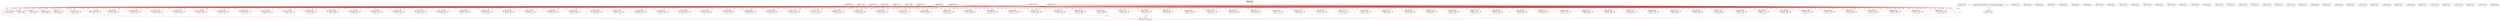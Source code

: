 digraph ENGL {
labelloc = "t";
label = "ENGL"
fontsize = 27;
"ENGL*100"
"ENGL*110"
"ENGL*111"
"ENGL*120"
"ENGL*121"
"ENGL*140"
"ARTS*001" -> "ENGL*200" [style=dashed] [label="1 of", fontcolor=firebrick4] [color=red3]
"ASTU*100" -> "ENGL*200" [style=dashed] [label="1 of", fontcolor=firebrick4] [color=red3]
"ASTU*101" -> "ENGL*200" [style=dashed] [label="1 of", fontcolor=firebrick4] [color=red3]
"WRDS*150" -> "ENGL*200" [style=dashed] [label="1 of", fontcolor=firebrick4] [color=red3]
"WRDS*350" -> "ENGL*200" [style=dashed] [label="1 of", fontcolor=firebrick4] [color=red3]
"Restricted to students in the Honours program." -> "ENGL*210" [style=solid]
"ENGL*211"
"ARTS*001" -> "ENGL*220" [style=dashed] [label="1 of", fontcolor=firebrick4] [color=red3]
"ASTU*100" -> "ENGL*220" [style=dashed] [label="1 of", fontcolor=firebrick4] [color=red3]
"ASTU*101" -> "ENGL*220" [style=dashed] [label="1 of", fontcolor=firebrick4] [color=red3]
"WRDS*150" -> "ENGL*220" [style=dashed] [label="1 of", fontcolor=firebrick4] [color=red3]
"WRDS*350" -> "ENGL*220" [style=dashed] [label="1 of", fontcolor=firebrick4] [color=red3]
"ARTS*001" -> "ENGL*221" [style=dashed] [label="1 of", fontcolor=firebrick4] [color=red3]
"ASTU*100" -> "ENGL*221" [style=dashed] [label="1 of", fontcolor=firebrick4] [color=red3]
"ASTU*101" -> "ENGL*221" [style=dashed] [label="1 of", fontcolor=firebrick4] [color=red3]
"WRDS*150" -> "ENGL*221" [style=dashed] [label="1 of", fontcolor=firebrick4] [color=red3]
"WRDS*350" -> "ENGL*221" [style=dashed] [label="1 of", fontcolor=firebrick4] [color=red3]
"ARTS*001" -> "ENGL*222" [style=dashed] [label="1 of", fontcolor=firebrick4] [color=red3]
"ASTU*100" -> "ENGL*222" [style=dashed] [label="1 of", fontcolor=firebrick4] [color=red3]
"ASTU*101" -> "ENGL*222" [style=dashed] [label="1 of", fontcolor=firebrick4] [color=red3]
"WRDS*150" -> "ENGL*222" [style=dashed] [label="1 of", fontcolor=firebrick4] [color=red3]
"WRDS*350" -> "ENGL*222" [style=dashed] [label="1 of", fontcolor=firebrick4] [color=red3]
"ARTS*001" -> "ENGL*223" [style=dashed] [label="1 of", fontcolor=firebrick4] [color=red3]
"ASTU*100" -> "ENGL*223" [style=dashed] [label="1 of", fontcolor=firebrick4] [color=red3]
"ASTU*101" -> "ENGL*223" [style=dashed] [label="1 of", fontcolor=firebrick4] [color=red3]
"WRDS*150" -> "ENGL*223" [style=dashed] [label="1 of", fontcolor=firebrick4] [color=red3]
"WRDS*350" -> "ENGL*223" [style=dashed] [label="1 of", fontcolor=firebrick4] [color=red3]
"ARTS*001" -> "ENGL*224" [style=dashed] [label="1 of", fontcolor=firebrick4] [color=red3]
"ASTU*100" -> "ENGL*224" [style=dashed] [label="1 of", fontcolor=firebrick4] [color=red3]
"ASTU*101" -> "ENGL*224" [style=dashed] [label="1 of", fontcolor=firebrick4] [color=red3]
"WRDS*150" -> "ENGL*224" [style=dashed] [label="1 of", fontcolor=firebrick4] [color=red3]
"WRDS*350" -> "ENGL*224" [style=dashed] [label="1 of", fontcolor=firebrick4] [color=red3]
"ARTS*001" -> "ENGL*225" [style=dashed] [label="1 of", fontcolor=firebrick4] [color=red3]
"ASTU*100" -> "ENGL*225" [style=dashed] [label="1 of", fontcolor=firebrick4] [color=red3]
"ASTU*101" -> "ENGL*225" [style=dashed] [label="1 of", fontcolor=firebrick4] [color=red3]
"WRDS*150" -> "ENGL*225" [style=dashed] [label="1 of", fontcolor=firebrick4] [color=red3]
"WRDS*350" -> "ENGL*225" [style=dashed] [label="1 of", fontcolor=firebrick4] [color=red3]
"ARTS*001" -> "ENGL*226" [style=dashed] [label="1 of", fontcolor=firebrick4] [color=red3]
"ASTU*100" -> "ENGL*226" [style=dashed] [label="1 of", fontcolor=firebrick4] [color=red3]
"ASTU*101" -> "ENGL*226" [style=dashed] [label="1 of", fontcolor=firebrick4] [color=red3]
"WRDS*150" -> "ENGL*226" [style=dashed] [label="1 of", fontcolor=firebrick4] [color=red3]
"WRDS*350" -> "ENGL*226" [style=dashed] [label="1 of", fontcolor=firebrick4] [color=red3]
"ARTS*001" -> "ENGL*227" [style=dashed] [label="1 of", fontcolor=firebrick4] [color=red3]
"ASTU*100" -> "ENGL*227" [style=dashed] [label="1 of", fontcolor=firebrick4] [color=red3]
"ASTU*101" -> "ENGL*227" [style=dashed] [label="1 of", fontcolor=firebrick4] [color=red3]
"WRDS*150" -> "ENGL*227" [style=dashed] [label="1 of", fontcolor=firebrick4] [color=red3]
"WRDS*350" -> "ENGL*227" [style=dashed] [label="1 of", fontcolor=firebrick4] [color=red3]
"ARTS*001" -> "ENGL*228" [style=dashed] [label="1 of", fontcolor=firebrick4] [color=red3]
"ASTU*100" -> "ENGL*228" [style=dashed] [label="1 of", fontcolor=firebrick4] [color=red3]
"ASTU*101" -> "ENGL*228" [style=dashed] [label="1 of", fontcolor=firebrick4] [color=red3]
"WRDS*150" -> "ENGL*228" [style=dashed] [label="1 of", fontcolor=firebrick4] [color=red3]
"WRDS*350" -> "ENGL*228" [style=dashed] [label="1 of", fontcolor=firebrick4] [color=red3]
"ARTS*001" -> "ENGL*229" [style=dashed] [label="1 of", fontcolor=firebrick4] [color=red3]
"ASTU*100" -> "ENGL*229" [style=dashed] [label="1 of", fontcolor=firebrick4] [color=red3]
"ASTU*101" -> "ENGL*229" [style=dashed] [label="1 of", fontcolor=firebrick4] [color=red3]
"WRDS*150" -> "ENGL*229" [style=dashed] [label="1 of", fontcolor=firebrick4] [color=red3]
"WRDS*350" -> "ENGL*229" [style=dashed] [label="1 of", fontcolor=firebrick4] [color=red3]
"ARTS*001" -> "ENGL*231" [style=dashed] [label="1 of", fontcolor=firebrick4] [color=red3]
"ASTU*100" -> "ENGL*231" [style=dashed] [label="1 of", fontcolor=firebrick4] [color=red3]
"ASTU*101" -> "ENGL*231" [style=dashed] [label="1 of", fontcolor=firebrick4] [color=red3]
"WRDS*150" -> "ENGL*231" [style=dashed] [label="1 of", fontcolor=firebrick4] [color=red3]
"WRDS*350" -> "ENGL*231" [style=dashed] [label="1 of", fontcolor=firebrick4] [color=red3]
"ARTS*001" -> "ENGL*232" [style=dashed] [label="1 of", fontcolor=firebrick4] [color=red3]
"ASTU*100" -> "ENGL*232" [style=dashed] [label="1 of", fontcolor=firebrick4] [color=red3]
"ASTU*101" -> "ENGL*232" [style=dashed] [label="1 of", fontcolor=firebrick4] [color=red3]
"WRDS*150" -> "ENGL*232" [style=dashed] [label="1 of", fontcolor=firebrick4] [color=red3]
"WRDS*350" -> "ENGL*232" [style=dashed] [label="1 of", fontcolor=firebrick4] [color=red3]
"ARTS*001" -> "ENGL*241" [style=dashed] [label="1 of", fontcolor=firebrick4] [color=red3]
"ASTU*100" -> "ENGL*241" [style=dashed] [label="1 of", fontcolor=firebrick4] [color=red3]
"ASTU*101" -> "ENGL*241" [style=dashed] [label="1 of", fontcolor=firebrick4] [color=red3]
"WRDS*150" -> "ENGL*241" [style=dashed] [label="1 of", fontcolor=firebrick4] [color=red3]
"WRDS*350" -> "ENGL*241" [style=dashed] [label="1 of", fontcolor=firebrick4] [color=red3]
"ARTS*001" -> "ENGL*242" [style=dashed] [label="1 of", fontcolor=firebrick4] [color=red3]
"ASTU*100" -> "ENGL*242" [style=dashed] [label="1 of", fontcolor=firebrick4] [color=red3]
"ASTU*101" -> "ENGL*242" [style=dashed] [label="1 of", fontcolor=firebrick4] [color=red3]
"WRDS*150" -> "ENGL*242" [style=dashed] [label="1 of", fontcolor=firebrick4] [color=red3]
"WRDS*350" -> "ENGL*242" [style=dashed] [label="1 of", fontcolor=firebrick4] [color=red3]
"ARTS*001" -> "ENGL*243" [style=dashed] [label="1 of", fontcolor=firebrick4] [color=red3]
"ASTU*100" -> "ENGL*243" [style=dashed] [label="1 of", fontcolor=firebrick4] [color=red3]
"ASTU*101" -> "ENGL*243" [style=dashed] [label="1 of", fontcolor=firebrick4] [color=red3]
"WRDS*150" -> "ENGL*243" [style=dashed] [label="1 of", fontcolor=firebrick4] [color=red3]
"WRDS*350" -> "ENGL*243" [style=dashed] [label="1 of", fontcolor=firebrick4] [color=red3]
"ARTS*001" -> "ENGL*244" [style=dashed] [label="1 of", fontcolor=firebrick4] [color=red3]
"ASTU*100" -> "ENGL*244" [style=dashed] [label="1 of", fontcolor=firebrick4] [color=red3]
"ASTU*101" -> "ENGL*244" [style=dashed] [label="1 of", fontcolor=firebrick4] [color=red3]
"WRDS*150" -> "ENGL*244" [style=dashed] [label="1 of", fontcolor=firebrick4] [color=red3]
"WRDS*350" -> "ENGL*244" [style=dashed] [label="1 of", fontcolor=firebrick4] [color=red3]
"ARTS*001" -> "ENGL*245" [style=dashed] [label="1 of", fontcolor=firebrick4] [color=red3]
"ASTU*100" -> "ENGL*245" [style=dashed] [label="1 of", fontcolor=firebrick4] [color=red3]
"ASTU*101" -> "ENGL*245" [style=dashed] [label="1 of", fontcolor=firebrick4] [color=red3]
"WRDS*150" -> "ENGL*245" [style=dashed] [label="1 of", fontcolor=firebrick4] [color=red3]
"WRDS*350" -> "ENGL*245" [style=dashed] [label="1 of", fontcolor=firebrick4] [color=red3]
"ARTS*001" -> "ENGL*246" [style=dashed] [label="1 of", fontcolor=firebrick4] [color=red3]
"ASTU*100" -> "ENGL*246" [style=dashed] [label="1 of", fontcolor=firebrick4] [color=red3]
"ASTU*101" -> "ENGL*246" [style=dashed] [label="1 of", fontcolor=firebrick4] [color=red3]
"WRDS*150" -> "ENGL*246" [style=dashed] [label="1 of", fontcolor=firebrick4] [color=red3]
"WRDS*350" -> "ENGL*246" [style=dashed] [label="1 of", fontcolor=firebrick4] [color=red3]
"ARTS*001" -> "ENGL*247" [style=dashed] [label="1 of", fontcolor=firebrick4] [color=red3]
"ASTU*100" -> "ENGL*247" [style=dashed] [label="1 of", fontcolor=firebrick4] [color=red3]
"ASTU*101" -> "ENGL*247" [style=dashed] [label="1 of", fontcolor=firebrick4] [color=red3]
"WRDS*150" -> "ENGL*247" [style=dashed] [label="1 of", fontcolor=firebrick4] [color=red3]
"WRDS*350" -> "ENGL*247" [style=dashed] [label="1 of", fontcolor=firebrick4] [color=red3]
"ARTS*001" -> "ENGL*248" [style=dashed] [label="1 of", fontcolor=firebrick4] [color=red3]
"ASTU*100" -> "ENGL*248" [style=dashed] [label="1 of", fontcolor=firebrick4] [color=red3]
"ASTU*101" -> "ENGL*248" [style=dashed] [label="1 of", fontcolor=firebrick4] [color=red3]
"WRDS*150" -> "ENGL*248" [style=dashed] [label="1 of", fontcolor=firebrick4] [color=red3]
"WRDS*350" -> "ENGL*248" [style=dashed] [label="1 of", fontcolor=firebrick4] [color=red3]
"ARTS*001" -> "ENGL*249" [style=dashed] [label="1 of", fontcolor=firebrick4] [color=red3]
"ASTU*100" -> "ENGL*249" [style=dashed] [label="1 of", fontcolor=firebrick4] [color=red3]
"ASTU*101" -> "ENGL*249" [style=dashed] [label="1 of", fontcolor=firebrick4] [color=red3]
"WRDS*150" -> "ENGL*249" [style=dashed] [label="1 of", fontcolor=firebrick4] [color=red3]
"WRDS*350" -> "ENGL*249" [style=dashed] [label="1 of", fontcolor=firebrick4] [color=red3]
"ARTS*001" -> "ENGL*301" [style=dashed] [label="1 of", fontcolor=firebrick4] [color=red3]
"ASTU*100" -> "ENGL*301" [style=dashed] [label="1 of", fontcolor=firebrick4] [color=red3]
"ASTU*101" -> "ENGL*301" [style=dashed] [label="1 of", fontcolor=firebrick4] [color=red3]
"WRDS*150" -> "ENGL*301" [style=dashed] [label="1 of", fontcolor=firebrick4] [color=red3]
"WRDS*350" -> "ENGL*301" [style=dashed] [label="1 of", fontcolor=firebrick4] [color=red3]
"ARTS*001" -> "ENGL*304" [style=dashed] [label="1 of", fontcolor=firebrick4] [color=red3]
"ASTU*100" -> "ENGL*304" [style=dashed] [label="1 of", fontcolor=firebrick4] [color=red3]
"ASTU*101" -> "ENGL*304" [style=dashed] [label="1 of", fontcolor=firebrick4] [color=red3]
"WRDS*150" -> "ENGL*304" [style=dashed] [label="1 of", fontcolor=firebrick4] [color=red3]
"WRDS*350" -> "ENGL*304" [style=dashed] [label="1 of", fontcolor=firebrick4] [color=red3]
"ARTS*001" -> "ENGL*307" [style=dashed] [label="1 of", fontcolor=firebrick4] [color=red3]
"ASTU*100" -> "ENGL*307" [style=dashed] [label="1 of", fontcolor=firebrick4] [color=red3]
"ASTU*101" -> "ENGL*307" [style=dashed] [label="1 of", fontcolor=firebrick4] [color=red3]
"WRDS*150" -> "ENGL*307" [style=dashed] [label="1 of", fontcolor=firebrick4] [color=red3]
"WRDS*350" -> "ENGL*307" [style=dashed] [label="1 of", fontcolor=firebrick4] [color=red3]
"ARTS*001" -> "ENGL*308" [style=dashed] [label="1 of", fontcolor=firebrick4] [color=red3]
"ASTU*100" -> "ENGL*308" [style=dashed] [label="1 of", fontcolor=firebrick4] [color=red3]
"ASTU*101" -> "ENGL*308" [style=dashed] [label="1 of", fontcolor=firebrick4] [color=red3]
"WRDS*150" -> "ENGL*308" [style=dashed] [label="1 of", fontcolor=firebrick4] [color=red3]
"WRDS*350" -> "ENGL*308" [style=dashed] [label="1 of", fontcolor=firebrick4] [color=red3]
"ARTS*001" -> "ENGL*309" [style=dashed] [label="1 of", fontcolor=firebrick4] [color=red3]
"ASTU*100" -> "ENGL*309" [style=dashed] [label="1 of", fontcolor=firebrick4] [color=red3]
"ASTU*101" -> "ENGL*309" [style=dashed] [label="1 of", fontcolor=firebrick4] [color=red3]
"WRDS*150" -> "ENGL*309" [style=dashed] [label="1 of", fontcolor=firebrick4] [color=red3]
"WRDS*350" -> "ENGL*309" [style=dashed] [label="1 of", fontcolor=firebrick4] [color=red3]
"ARTS*001" -> "ENGL*310" [style=dashed] [label="1 of", fontcolor=firebrick4] [color=red3]
"ASTU*100" -> "ENGL*310" [style=dashed] [label="1 of", fontcolor=firebrick4] [color=red3]
"ASTU*101" -> "ENGL*310" [style=dashed] [label="1 of", fontcolor=firebrick4] [color=red3]
"WRDS*150" -> "ENGL*310" [style=dashed] [label="1 of", fontcolor=firebrick4] [color=red3]
"WRDS*350" -> "ENGL*310" [style=dashed] [label="1 of", fontcolor=firebrick4] [color=red3]
"ARTS*001" -> "ENGL*311" [style=dashed] [label="1 of", fontcolor=firebrick4] [color=red3]
"ASTU*100" -> "ENGL*311" [style=dashed] [label="1 of", fontcolor=firebrick4] [color=red3]
"ASTU*101" -> "ENGL*311" [style=dashed] [label="1 of", fontcolor=firebrick4] [color=red3]
"WRDS*150" -> "ENGL*311" [style=dashed] [label="1 of", fontcolor=firebrick4] [color=red3]
"WRDS*350" -> "ENGL*311" [style=dashed] [label="1 of", fontcolor=firebrick4] [color=red3]
"ARTS*001" -> "ENGL*312" [style=dashed] [label="1 of", fontcolor=firebrick4] [color=red3]
"ASTU*100" -> "ENGL*312" [style=dashed] [label="1 of", fontcolor=firebrick4] [color=red3]
"ASTU*101" -> "ENGL*312" [style=dashed] [label="1 of", fontcolor=firebrick4] [color=red3]
"WRDS*150" -> "ENGL*312" [style=dashed] [label="1 of", fontcolor=firebrick4] [color=red3]
"WRDS*350" -> "ENGL*312" [style=dashed] [label="1 of", fontcolor=firebrick4] [color=red3]
"ARTS*001" -> "ENGL*318" [style=dashed] [label="1 of", fontcolor=firebrick4] [color=red3]
"ASTU*100" -> "ENGL*318" [style=dashed] [label="1 of", fontcolor=firebrick4] [color=red3]
"ASTU*101" -> "ENGL*318" [style=dashed] [label="1 of", fontcolor=firebrick4] [color=red3]
"WRDS*150" -> "ENGL*318" [style=dashed] [label="1 of", fontcolor=firebrick4] [color=red3]
"WRDS*350" -> "ENGL*318" [style=dashed] [label="1 of", fontcolor=firebrick4] [color=red3]
"ARTS*001" -> "ENGL*319" [style=dashed] [label="1 of", fontcolor=firebrick4] [color=red3]
"ASTU*100" -> "ENGL*319" [style=dashed] [label="1 of", fontcolor=firebrick4] [color=red3]
"ASTU*101" -> "ENGL*319" [style=dashed] [label="1 of", fontcolor=firebrick4] [color=red3]
"WRDS*150" -> "ENGL*319" [style=dashed] [label="1 of", fontcolor=firebrick4] [color=red3]
"WRDS*350" -> "ENGL*319" [style=dashed] [label="1 of", fontcolor=firebrick4] [color=red3]
"ENGL*318" -> "ENGL*319" [style=dashed] [label="1 of", fontcolor=firebrick4] [color=red3]
"ENGL*330" -> "ENGL*319" [style=dashed] [label="1 of", fontcolor=firebrick4] [color=red3]
"ARTS*001" -> "ENGL*321" [style=dashed] [label="1 of", fontcolor=firebrick4] [color=red3]
"ASTU*100" -> "ENGL*321" [style=dashed] [label="1 of", fontcolor=firebrick4] [color=red3]
"ASTU*101" -> "ENGL*321" [style=dashed] [label="1 of", fontcolor=firebrick4] [color=red3]
"WRDS*150" -> "ENGL*321" [style=dashed] [label="1 of", fontcolor=firebrick4] [color=red3]
"WRDS*350" -> "ENGL*321" [style=dashed] [label="1 of", fontcolor=firebrick4] [color=red3]
"ARTS*001" -> "ENGL*322" [style=dashed] [label="1 of", fontcolor=firebrick4] [color=red3]
"ASTU*100" -> "ENGL*322" [style=dashed] [label="1 of", fontcolor=firebrick4] [color=red3]
"ASTU*101" -> "ENGL*322" [style=dashed] [label="1 of", fontcolor=firebrick4] [color=red3]
"WRDS*150" -> "ENGL*322" [style=dashed] [label="1 of", fontcolor=firebrick4] [color=red3]
"WRDS*350" -> "ENGL*322" [style=dashed] [label="1 of", fontcolor=firebrick4] [color=red3]
"ARTS*001" -> "ENGL*323" [style=dashed] [label="1 of", fontcolor=firebrick4] [color=red3]
"ASTU*100" -> "ENGL*323" [style=dashed] [label="1 of", fontcolor=firebrick4] [color=red3]
"ASTU*101" -> "ENGL*323" [style=dashed] [label="1 of", fontcolor=firebrick4] [color=red3]
"WRDS*150" -> "ENGL*323" [style=dashed] [label="1 of", fontcolor=firebrick4] [color=red3]
"WRDS*350" -> "ENGL*323" [style=dashed] [label="1 of", fontcolor=firebrick4] [color=red3]
"ARTS*001" -> "ENGL*324" [style=dashed] [label="1 of", fontcolor=firebrick4] [color=red3]
"ASTU*100" -> "ENGL*324" [style=dashed] [label="1 of", fontcolor=firebrick4] [color=red3]
"ASTU*101" -> "ENGL*324" [style=dashed] [label="1 of", fontcolor=firebrick4] [color=red3]
"WRDS*150" -> "ENGL*324" [style=dashed] [label="1 of", fontcolor=firebrick4] [color=red3]
"WRDS*350" -> "ENGL*324" [style=dashed] [label="1 of", fontcolor=firebrick4] [color=red3]
"ARTS*001" -> "ENGL*326" [style=dashed] [label="1 of", fontcolor=firebrick4] [color=red3]
"ASTU*100" -> "ENGL*326" [style=dashed] [label="1 of", fontcolor=firebrick4] [color=red3]
"ASTU*101" -> "ENGL*326" [style=dashed] [label="1 of", fontcolor=firebrick4] [color=red3]
"WRDS*150" -> "ENGL*326" [style=dashed] [label="1 of", fontcolor=firebrick4] [color=red3]
"WRDS*350" -> "ENGL*326" [style=dashed] [label="1 of", fontcolor=firebrick4] [color=red3]
"ARTS*001" -> "ENGL*327" [style=dashed] [label="1 of", fontcolor=firebrick4] [color=red3]
"ASTU*100" -> "ENGL*327" [style=dashed] [label="1 of", fontcolor=firebrick4] [color=red3]
"ASTU*101" -> "ENGL*327" [style=dashed] [label="1 of", fontcolor=firebrick4] [color=red3]
"WRDS*150" -> "ENGL*327" [style=dashed] [label="1 of", fontcolor=firebrick4] [color=red3]
"WRDS*350" -> "ENGL*327" [style=dashed] [label="1 of", fontcolor=firebrick4] [color=red3]
"ARTS*001" -> "ENGL*328" [style=dashed] [label="1 of", fontcolor=firebrick4] [color=red3]
"ASTU*100" -> "ENGL*328" [style=dashed] [label="1 of", fontcolor=firebrick4] [color=red3]
"ASTU*101" -> "ENGL*328" [style=dashed] [label="1 of", fontcolor=firebrick4] [color=red3]
"WRDS*150" -> "ENGL*328" [style=dashed] [label="1 of", fontcolor=firebrick4] [color=red3]
"WRDS*350" -> "ENGL*328" [style=dashed] [label="1 of", fontcolor=firebrick4] [color=red3]
"ARTS*001" -> "ENGL*330" [style=dashed] [label="1 of", fontcolor=firebrick4] [color=red3]
"ASTU*100" -> "ENGL*330" [style=dashed] [label="1 of", fontcolor=firebrick4] [color=red3]
"ASTU*101" -> "ENGL*330" [style=dashed] [label="1 of", fontcolor=firebrick4] [color=red3]
"WRDS*150" -> "ENGL*330" [style=dashed] [label="1 of", fontcolor=firebrick4] [color=red3]
"WRDS*350" -> "ENGL*330" [style=dashed] [label="1 of", fontcolor=firebrick4] [color=red3]
"ARTS*001" -> "ENGL*331" [style=dashed] [label="1 of", fontcolor=firebrick4] [color=red3]
"ASTU*100" -> "ENGL*331" [style=dashed] [label="1 of", fontcolor=firebrick4] [color=red3]
"ASTU*101" -> "ENGL*331" [style=dashed] [label="1 of", fontcolor=firebrick4] [color=red3]
"WRDS*150" -> "ENGL*331" [style=dashed] [label="1 of", fontcolor=firebrick4] [color=red3]
"WRDS*350" -> "ENGL*331" [style=dashed] [label="1 of", fontcolor=firebrick4] [color=red3]
"ARTS*001" -> "ENGL*332" [style=dashed] [label="1 of", fontcolor=firebrick4] [color=red3]
"ASTU*100" -> "ENGL*332" [style=dashed] [label="1 of", fontcolor=firebrick4] [color=red3]
"ASTU*101" -> "ENGL*332" [style=dashed] [label="1 of", fontcolor=firebrick4] [color=red3]
"WRDS*150" -> "ENGL*332" [style=dashed] [label="1 of", fontcolor=firebrick4] [color=red3]
"WRDS*350" -> "ENGL*332" [style=dashed] [label="1 of", fontcolor=firebrick4] [color=red3]
"ARTS*001" -> "ENGL*333" [style=dashed] [label="1 of", fontcolor=firebrick4] [color=red3]
"ASTU*100" -> "ENGL*333" [style=dashed] [label="1 of", fontcolor=firebrick4] [color=red3]
"ASTU*101" -> "ENGL*333" [style=dashed] [label="1 of", fontcolor=firebrick4] [color=red3]
"WRDS*150" -> "ENGL*333" [style=dashed] [label="1 of", fontcolor=firebrick4] [color=red3]
"WRDS*350" -> "ENGL*333" [style=dashed] [label="1 of", fontcolor=firebrick4] [color=red3]
"ARTS*001" -> "ENGL*334" [style=dashed] [label="1 of", fontcolor=firebrick4] [color=red3]
"ASTU*100" -> "ENGL*334" [style=dashed] [label="1 of", fontcolor=firebrick4] [color=red3]
"ASTU*101" -> "ENGL*334" [style=dashed] [label="1 of", fontcolor=firebrick4] [color=red3]
"WRDS*150" -> "ENGL*334" [style=dashed] [label="1 of", fontcolor=firebrick4] [color=red3]
"WRDS*350" -> "ENGL*334" [style=dashed] [label="1 of", fontcolor=firebrick4] [color=red3]
"ARTS*001" -> "ENGL*335" [style=dashed] [label="1 of", fontcolor=firebrick4] [color=red3]
"ASTU*100" -> "ENGL*335" [style=dashed] [label="1 of", fontcolor=firebrick4] [color=red3]
"ASTU*101" -> "ENGL*335" [style=dashed] [label="1 of", fontcolor=firebrick4] [color=red3]
"WRDS*150" -> "ENGL*335" [style=dashed] [label="1 of", fontcolor=firebrick4] [color=red3]
"WRDS*350" -> "ENGL*335" [style=dashed] [label="1 of", fontcolor=firebrick4] [color=red3]
"ARTS*001" -> "ENGL*336" [style=dashed] [label="1 of", fontcolor=firebrick4] [color=red3]
"ASTU*100" -> "ENGL*336" [style=dashed] [label="1 of", fontcolor=firebrick4] [color=red3]
"ASTU*101" -> "ENGL*336" [style=dashed] [label="1 of", fontcolor=firebrick4] [color=red3]
"WRDS*150" -> "ENGL*336" [style=dashed] [label="1 of", fontcolor=firebrick4] [color=red3]
"WRDS*350" -> "ENGL*336" [style=dashed] [label="1 of", fontcolor=firebrick4] [color=red3]
"ARTS*001" -> "ENGL*337" [style=dashed] [label="1 of", fontcolor=firebrick4] [color=red3]
"ASTU*100" -> "ENGL*337" [style=dashed] [label="1 of", fontcolor=firebrick4] [color=red3]
"ASTU*101" -> "ENGL*337" [style=dashed] [label="1 of", fontcolor=firebrick4] [color=red3]
"WRDS*150" -> "ENGL*337" [style=dashed] [label="1 of", fontcolor=firebrick4] [color=red3]
"WRDS*350" -> "ENGL*337" [style=dashed] [label="1 of", fontcolor=firebrick4] [color=red3]
"ARTS*001" -> "ENGL*338" [style=dashed] [label="1 of", fontcolor=firebrick4] [color=red3]
"ASTU*100" -> "ENGL*338" [style=dashed] [label="1 of", fontcolor=firebrick4] [color=red3]
"ASTU*101" -> "ENGL*338" [style=dashed] [label="1 of", fontcolor=firebrick4] [color=red3]
"WRDS*150" -> "ENGL*338" [style=dashed] [label="1 of", fontcolor=firebrick4] [color=red3]
"WRDS*350" -> "ENGL*338" [style=dashed] [label="1 of", fontcolor=firebrick4] [color=red3]
"ARTS*001" -> "ENGL*339" [style=dashed] [label="1 of", fontcolor=firebrick4] [color=red3]
"ASTU*100" -> "ENGL*339" [style=dashed] [label="1 of", fontcolor=firebrick4] [color=red3]
"ASTU*101" -> "ENGL*339" [style=dashed] [label="1 of", fontcolor=firebrick4] [color=red3]
"WRDS*150" -> "ENGL*339" [style=dashed] [label="1 of", fontcolor=firebrick4] [color=red3]
"WRDS*350" -> "ENGL*339" [style=dashed] [label="1 of", fontcolor=firebrick4] [color=red3]
"ARTS*001" -> "ENGL*342" [style=dashed] [label="1 of", fontcolor=firebrick4] [color=red3]
"ASTU*100" -> "ENGL*342" [style=dashed] [label="1 of", fontcolor=firebrick4] [color=red3]
"ASTU*101" -> "ENGL*342" [style=dashed] [label="1 of", fontcolor=firebrick4] [color=red3]
"WRDS*150" -> "ENGL*342" [style=dashed] [label="1 of", fontcolor=firebrick4] [color=red3]
"WRDS*350" -> "ENGL*342" [style=dashed] [label="1 of", fontcolor=firebrick4] [color=red3]
"ARTS*001" -> "ENGL*343" [style=dashed] [label="1 of", fontcolor=firebrick4] [color=red3]
"ASTU*100" -> "ENGL*343" [style=dashed] [label="1 of", fontcolor=firebrick4] [color=red3]
"ASTU*101" -> "ENGL*343" [style=dashed] [label="1 of", fontcolor=firebrick4] [color=red3]
"WRDS*150" -> "ENGL*343" [style=dashed] [label="1 of", fontcolor=firebrick4] [color=red3]
"WRDS*350" -> "ENGL*343" [style=dashed] [label="1 of", fontcolor=firebrick4] [color=red3]
"ARTS*001" -> "ENGL*344" [style=dashed] [label="1 of", fontcolor=firebrick4] [color=red3]
"ASTU*100" -> "ENGL*344" [style=dashed] [label="1 of", fontcolor=firebrick4] [color=red3]
"ASTU*101" -> "ENGL*344" [style=dashed] [label="1 of", fontcolor=firebrick4] [color=red3]
"WRDS*150" -> "ENGL*344" [style=dashed] [label="1 of", fontcolor=firebrick4] [color=red3]
"WRDS*350" -> "ENGL*344" [style=dashed] [label="1 of", fontcolor=firebrick4] [color=red3]
"ARTS*001" -> "ENGL*346" [style=dashed] [label="1 of", fontcolor=firebrick4] [color=red3]
"ASTU*100" -> "ENGL*346" [style=dashed] [label="1 of", fontcolor=firebrick4] [color=red3]
"ASTU*101" -> "ENGL*346" [style=dashed] [label="1 of", fontcolor=firebrick4] [color=red3]
"WRDS*150" -> "ENGL*346" [style=dashed] [label="1 of", fontcolor=firebrick4] [color=red3]
"WRDS*350" -> "ENGL*346" [style=dashed] [label="1 of", fontcolor=firebrick4] [color=red3]
"ARTS*001" -> "ENGL*347" [style=dashed] [label="1 of", fontcolor=firebrick4] [color=red3]
"ASTU*100" -> "ENGL*347" [style=dashed] [label="1 of", fontcolor=firebrick4] [color=red3]
"ASTU*101" -> "ENGL*347" [style=dashed] [label="1 of", fontcolor=firebrick4] [color=red3]
"WRDS*150" -> "ENGL*347" [style=dashed] [label="1 of", fontcolor=firebrick4] [color=red3]
"WRDS*350" -> "ENGL*347" [style=dashed] [label="1 of", fontcolor=firebrick4] [color=red3]
"ARTS*001" -> "ENGL*348" [style=dashed] [label="1 of", fontcolor=firebrick4] [color=red3]
"ASTU*100" -> "ENGL*348" [style=dashed] [label="1 of", fontcolor=firebrick4] [color=red3]
"ASTU*101" -> "ENGL*348" [style=dashed] [label="1 of", fontcolor=firebrick4] [color=red3]
"WRDS*150" -> "ENGL*348" [style=dashed] [label="1 of", fontcolor=firebrick4] [color=red3]
"WRDS*350" -> "ENGL*348" [style=dashed] [label="1 of", fontcolor=firebrick4] [color=red3]
"ARTS*001" -> "ENGL*349" [style=dashed] [label="1 of", fontcolor=firebrick4] [color=red3]
"ASTU*100" -> "ENGL*349" [style=dashed] [label="1 of", fontcolor=firebrick4] [color=red3]
"ASTU*101" -> "ENGL*349" [style=dashed] [label="1 of", fontcolor=firebrick4] [color=red3]
"WRDS*150" -> "ENGL*349" [style=dashed] [label="1 of", fontcolor=firebrick4] [color=red3]
"WRDS*350" -> "ENGL*349" [style=dashed] [label="1 of", fontcolor=firebrick4] [color=red3]
"ARTS*001" -> "ENGL*350" [style=dashed] [label="1 of", fontcolor=firebrick4] [color=red3]
"ASTU*100" -> "ENGL*350" [style=dashed] [label="1 of", fontcolor=firebrick4] [color=red3]
"ASTU*101" -> "ENGL*350" [style=dashed] [label="1 of", fontcolor=firebrick4] [color=red3]
"WRDS*150" -> "ENGL*350" [style=dashed] [label="1 of", fontcolor=firebrick4] [color=red3]
"WRDS*350" -> "ENGL*350" [style=dashed] [label="1 of", fontcolor=firebrick4] [color=red3]
"ARTS*001" -> "ENGL*351" [style=dashed] [label="1 of", fontcolor=firebrick4] [color=red3]
"ASTU*100" -> "ENGL*351" [style=dashed] [label="1 of", fontcolor=firebrick4] [color=red3]
"ASTU*101" -> "ENGL*351" [style=dashed] [label="1 of", fontcolor=firebrick4] [color=red3]
"WRDS*150" -> "ENGL*351" [style=dashed] [label="1 of", fontcolor=firebrick4] [color=red3]
"WRDS*350" -> "ENGL*351" [style=dashed] [label="1 of", fontcolor=firebrick4] [color=red3]
"ARTS*001" -> "ENGL*353" [style=dashed] [label="1 of", fontcolor=firebrick4] [color=red3]
"ASTU*100" -> "ENGL*353" [style=dashed] [label="1 of", fontcolor=firebrick4] [color=red3]
"ASTU*101" -> "ENGL*353" [style=dashed] [label="1 of", fontcolor=firebrick4] [color=red3]
"WRDS*150" -> "ENGL*353" [style=dashed] [label="1 of", fontcolor=firebrick4] [color=red3]
"WRDS*350" -> "ENGL*353" [style=dashed] [label="1 of", fontcolor=firebrick4] [color=red3]
"ARTS*001" -> "ENGL*355" [style=dashed] [label="1 of", fontcolor=firebrick4] [color=red3]
"ASTU*100" -> "ENGL*355" [style=dashed] [label="1 of", fontcolor=firebrick4] [color=red3]
"ASTU*101" -> "ENGL*355" [style=dashed] [label="1 of", fontcolor=firebrick4] [color=red3]
"WRDS*150" -> "ENGL*355" [style=dashed] [label="1 of", fontcolor=firebrick4] [color=red3]
"WRDS*350" -> "ENGL*355" [style=dashed] [label="1 of", fontcolor=firebrick4] [color=red3]
"ARTS*001" -> "ENGL*360" [style=dashed] [label="1 of", fontcolor=firebrick4] [color=red3]
"ASTU*100" -> "ENGL*360" [style=dashed] [label="1 of", fontcolor=firebrick4] [color=red3]
"ASTU*101" -> "ENGL*360" [style=dashed] [label="1 of", fontcolor=firebrick4] [color=red3]
"WRDS*150" -> "ENGL*360" [style=dashed] [label="1 of", fontcolor=firebrick4] [color=red3]
"WRDS*350" -> "ENGL*360" [style=dashed] [label="1 of", fontcolor=firebrick4] [color=red3]
"ARTS*001" -> "ENGL*361" [style=dashed] [label="1 of", fontcolor=firebrick4] [color=red3]
"ASTU*100" -> "ENGL*361" [style=dashed] [label="1 of", fontcolor=firebrick4] [color=red3]
"ASTU*101" -> "ENGL*361" [style=dashed] [label="1 of", fontcolor=firebrick4] [color=red3]
"WRDS*150" -> "ENGL*361" [style=dashed] [label="1 of", fontcolor=firebrick4] [color=red3]
"WRDS*350" -> "ENGL*361" [style=dashed] [label="1 of", fontcolor=firebrick4] [color=red3]
"ARTS*001" -> "ENGL*362" [style=dashed] [label="1 of", fontcolor=firebrick4] [color=red3]
"ASTU*100" -> "ENGL*362" [style=dashed] [label="1 of", fontcolor=firebrick4] [color=red3]
"ASTU*101" -> "ENGL*362" [style=dashed] [label="1 of", fontcolor=firebrick4] [color=red3]
"WRDS*150" -> "ENGL*362" [style=dashed] [label="1 of", fontcolor=firebrick4] [color=red3]
"WRDS*350" -> "ENGL*362" [style=dashed] [label="1 of", fontcolor=firebrick4] [color=red3]
"ARTS*001" -> "ENGL*364" [style=dashed] [label="1 of", fontcolor=firebrick4] [color=red3]
"ASTU*100" -> "ENGL*364" [style=dashed] [label="1 of", fontcolor=firebrick4] [color=red3]
"ASTU*101" -> "ENGL*364" [style=dashed] [label="1 of", fontcolor=firebrick4] [color=red3]
"WRDS*150" -> "ENGL*364" [style=dashed] [label="1 of", fontcolor=firebrick4] [color=red3]
"WRDS*350" -> "ENGL*364" [style=dashed] [label="1 of", fontcolor=firebrick4] [color=red3]
"ARTS*001" -> "ENGL*365" [style=dashed] [label="1 of", fontcolor=firebrick4] [color=red3]
"ASTU*100" -> "ENGL*365" [style=dashed] [label="1 of", fontcolor=firebrick4] [color=red3]
"ASTU*101" -> "ENGL*365" [style=dashed] [label="1 of", fontcolor=firebrick4] [color=red3]
"WRDS*150" -> "ENGL*365" [style=dashed] [label="1 of", fontcolor=firebrick4] [color=red3]
"WRDS*350" -> "ENGL*365" [style=dashed] [label="1 of", fontcolor=firebrick4] [color=red3]
"ARTS*001" -> "ENGL*366" [style=dashed] [label="1 of", fontcolor=firebrick4] [color=red3]
"ASTU*100" -> "ENGL*366" [style=dashed] [label="1 of", fontcolor=firebrick4] [color=red3]
"ASTU*101" -> "ENGL*366" [style=dashed] [label="1 of", fontcolor=firebrick4] [color=red3]
"WRDS*150" -> "ENGL*366" [style=dashed] [label="1 of", fontcolor=firebrick4] [color=red3]
"WRDS*350" -> "ENGL*366" [style=dashed] [label="1 of", fontcolor=firebrick4] [color=red3]
"ARTS*001" -> "ENGL*368" [style=dashed] [label="1 of", fontcolor=firebrick4] [color=red3]
"ASTU*100" -> "ENGL*368" [style=dashed] [label="1 of", fontcolor=firebrick4] [color=red3]
"ASTU*101" -> "ENGL*368" [style=dashed] [label="1 of", fontcolor=firebrick4] [color=red3]
"WRDS*150" -> "ENGL*368" [style=dashed] [label="1 of", fontcolor=firebrick4] [color=red3]
"WRDS*350" -> "ENGL*368" [style=dashed] [label="1 of", fontcolor=firebrick4] [color=red3]
"ARTS*001" -> "ENGL*370" [style=dashed] [label="1 of", fontcolor=firebrick4] [color=red3]
"ASTU*100" -> "ENGL*370" [style=dashed] [label="1 of", fontcolor=firebrick4] [color=red3]
"ASTU*101" -> "ENGL*370" [style=dashed] [label="1 of", fontcolor=firebrick4] [color=red3]
"WRDS*150" -> "ENGL*370" [style=dashed] [label="1 of", fontcolor=firebrick4] [color=red3]
"WRDS*350" -> "ENGL*370" [style=dashed] [label="1 of", fontcolor=firebrick4] [color=red3]
"AFST*370" -> "ENGL*370" [style=dashed] [label="1 of", fontcolor=firebrick4] [color=red3]
"ARTS*001" -> "ENGL*371" [style=dashed] [label="1 of", fontcolor=firebrick4] [color=red3]
"ASTU*100" -> "ENGL*371" [style=dashed] [label="1 of", fontcolor=firebrick4] [color=red3]
"ASTU*101" -> "ENGL*371" [style=dashed] [label="1 of", fontcolor=firebrick4] [color=red3]
"WRDS*150" -> "ENGL*371" [style=dashed] [label="1 of", fontcolor=firebrick4] [color=red3]
"WRDS*350" -> "ENGL*371" [style=dashed] [label="1 of", fontcolor=firebrick4] [color=red3]
"ARTS*001" -> "ENGL*372" [style=dashed] [label="1 of", fontcolor=firebrick4] [color=red3]
"ASTU*100" -> "ENGL*372" [style=dashed] [label="1 of", fontcolor=firebrick4] [color=red3]
"ASTU*101" -> "ENGL*372" [style=dashed] [label="1 of", fontcolor=firebrick4] [color=red3]
"WRDS*150" -> "ENGL*372" [style=dashed] [label="1 of", fontcolor=firebrick4] [color=red3]
"WRDS*350" -> "ENGL*372" [style=dashed] [label="1 of", fontcolor=firebrick4] [color=red3]
"ARTS*001" -> "ENGL*373" [style=dashed] [label="1 of", fontcolor=firebrick4] [color=red3]
"ASTU*100" -> "ENGL*373" [style=dashed] [label="1 of", fontcolor=firebrick4] [color=red3]
"ASTU*101" -> "ENGL*373" [style=dashed] [label="1 of", fontcolor=firebrick4] [color=red3]
"WRDS*150" -> "ENGL*373" [style=dashed] [label="1 of", fontcolor=firebrick4] [color=red3]
"WRDS*350" -> "ENGL*373" [style=dashed] [label="1 of", fontcolor=firebrick4] [color=red3]
"ARTS*001" -> "ENGL*374" [style=dashed] [label="1 of", fontcolor=firebrick4] [color=red3]
"ASTU*100" -> "ENGL*374" [style=dashed] [label="1 of", fontcolor=firebrick4] [color=red3]
"ASTU*101" -> "ENGL*374" [style=dashed] [label="1 of", fontcolor=firebrick4] [color=red3]
"WRDS*150" -> "ENGL*374" [style=dashed] [label="1 of", fontcolor=firebrick4] [color=red3]
"WRDS*350" -> "ENGL*374" [style=dashed] [label="1 of", fontcolor=firebrick4] [color=red3]
"ARTS*001" -> "ENGL*375" [style=dashed] [label="1 of", fontcolor=firebrick4] [color=red3]
"ASTU*100" -> "ENGL*375" [style=dashed] [label="1 of", fontcolor=firebrick4] [color=red3]
"ASTU*101" -> "ENGL*375" [style=dashed] [label="1 of", fontcolor=firebrick4] [color=red3]
"WRDS*150" -> "ENGL*375" [style=dashed] [label="1 of", fontcolor=firebrick4] [color=red3]
"WRDS*350" -> "ENGL*375" [style=dashed] [label="1 of", fontcolor=firebrick4] [color=red3]
"ARTS*001" -> "ENGL*377" [style=dashed] [label="1 of", fontcolor=firebrick4] [color=red3]
"ASTU*100" -> "ENGL*377" [style=dashed] [label="1 of", fontcolor=firebrick4] [color=red3]
"ASTU*101" -> "ENGL*377" [style=dashed] [label="1 of", fontcolor=firebrick4] [color=red3]
"WRDS*150" -> "ENGL*377" [style=dashed] [label="1 of", fontcolor=firebrick4] [color=red3]
"WRDS*350" -> "ENGL*377" [style=dashed] [label="1 of", fontcolor=firebrick4] [color=red3]
"ARTS*001" -> "ENGL*378" [style=dashed] [label="1 of", fontcolor=firebrick4] [color=red3]
"ASTU*100" -> "ENGL*378" [style=dashed] [label="1 of", fontcolor=firebrick4] [color=red3]
"ASTU*101" -> "ENGL*378" [style=dashed] [label="1 of", fontcolor=firebrick4] [color=red3]
"WRDS*150" -> "ENGL*378" [style=dashed] [label="1 of", fontcolor=firebrick4] [color=red3]
"WRDS*350" -> "ENGL*378" [style=dashed] [label="1 of", fontcolor=firebrick4] [color=red3]
"ARTS*001" -> "ENGL*379" [style=dashed] [label="1 of", fontcolor=firebrick4] [color=red3]
"ASTU*100" -> "ENGL*379" [style=dashed] [label="1 of", fontcolor=firebrick4] [color=red3]
"ASTU*101" -> "ENGL*379" [style=dashed] [label="1 of", fontcolor=firebrick4] [color=red3]
"WRDS*150" -> "ENGL*379" [style=dashed] [label="1 of", fontcolor=firebrick4] [color=red3]
"WRDS*350" -> "ENGL*379" [style=dashed] [label="1 of", fontcolor=firebrick4] [color=red3]
"ARTS*001" -> "ENGL*380" [style=dashed] [label="1 of", fontcolor=firebrick4] [color=red3]
"ASTU*100" -> "ENGL*380" [style=dashed] [label="1 of", fontcolor=firebrick4] [color=red3]
"ASTU*101" -> "ENGL*380" [style=dashed] [label="1 of", fontcolor=firebrick4] [color=red3]
"WRDS*150" -> "ENGL*380" [style=dashed] [label="1 of", fontcolor=firebrick4] [color=red3]
"WRDS*350" -> "ENGL*380" [style=dashed] [label="1 of", fontcolor=firebrick4] [color=red3]
"WRDS*150" -> "ENGL*381" [style=dashed] [label="1 of", fontcolor=firebrick4] [color=red3]
"ASTU*100" -> "ENGL*381" [style=dashed] [label="1 of", fontcolor=firebrick4] [color=red3]
"ARTS*001" -> "ENGL*381" [style=dashed] [label="1 of", fontcolor=firebrick4] [color=red3]
"WRDS*150" -> "ENGL*382" [style=dashed] [label="1 of", fontcolor=firebrick4] [color=red3]
"ASTU*100" -> "ENGL*382" [style=dashed] [label="1 of", fontcolor=firebrick4] [color=red3]
"ARTS*001" -> "ENGL*382" [style=dashed] [label="1 of", fontcolor=firebrick4] [color=red3]
"WRDS*150" -> "ENGL*384" [style=dashed] [label="1 of", fontcolor=firebrick4] [color=red3]
"ASTU*100" -> "ENGL*384" [style=dashed] [label="1 of", fontcolor=firebrick4] [color=red3]
"ARTS*001" -> "ENGL*384" [style=dashed] [label="1 of", fontcolor=firebrick4] [color=red3]
"ARTS*001" -> "ENGL*386" [style=dashed] [label="1 of", fontcolor=firebrick4] [color=red3]
"ASTU*100" -> "ENGL*386" [style=dashed] [label="1 of", fontcolor=firebrick4] [color=red3]
"ASTU*101" -> "ENGL*386" [style=dashed] [label="1 of", fontcolor=firebrick4] [color=red3]
"WRDS*150" -> "ENGL*386" [style=dashed] [label="1 of", fontcolor=firebrick4] [color=red3]
"WRDS*350" -> "ENGL*386" [style=dashed] [label="1 of", fontcolor=firebrick4] [color=red3]
"WRDS*150" -> "ENGL*387" [style=dashed] [label="1 of", fontcolor=firebrick4] [color=red3]
"ASTU*100" -> "ENGL*387" [style=dashed] [label="1 of", fontcolor=firebrick4] [color=red3]
"ARTS*001" -> "ENGL*387" [style=dashed] [label="1 of", fontcolor=firebrick4] [color=red3]
"WRDS*150" -> "ENGL*388" [style=dashed] [label="1 of", fontcolor=firebrick4] [color=red3]
"ASTU*100" -> "ENGL*388" [style=dashed] [label="1 of", fontcolor=firebrick4] [color=red3]
"ARTS*001" -> "ENGL*388" [style=dashed] [label="1 of", fontcolor=firebrick4] [color=red3]
"WRDS*150" -> "ENGL*390" [style=dashed] [label="1 of", fontcolor=firebrick4] [color=red3]
"ASTU*100" -> "ENGL*390" [style=dashed] [label="1 of", fontcolor=firebrick4] [color=red3]
"ARTS*001" -> "ENGL*390" [style=dashed] [label="1 of", fontcolor=firebrick4] [color=red3]
"ARTS*001" -> "ENGL*392" [style=dashed] [label="1 of", fontcolor=firebrick4] [color=red3]
"ASTU*100" -> "ENGL*392" [style=dashed] [label="1 of", fontcolor=firebrick4] [color=red3]
"ASTU*101" -> "ENGL*392" [style=dashed] [label="1 of", fontcolor=firebrick4] [color=red3]
"WRDS*150" -> "ENGL*392" [style=dashed] [label="1 of", fontcolor=firebrick4] [color=red3]
"WRDS*350" -> "ENGL*392" [style=dashed] [label="1 of", fontcolor=firebrick4] [color=red3]
"ARTS*001" -> "ENGL*393" [style=dashed] [label="1 of", fontcolor=firebrick4] [color=red3]
"ASTU*100" -> "ENGL*393" [style=dashed] [label="1 of", fontcolor=firebrick4] [color=red3]
"ASTU*101" -> "ENGL*393" [style=dashed] [label="1 of", fontcolor=firebrick4] [color=red3]
"WRDS*150" -> "ENGL*393" [style=dashed] [label="1 of", fontcolor=firebrick4] [color=red3]
"WRDS*350" -> "ENGL*393" [style=dashed] [label="1 of", fontcolor=firebrick4] [color=red3]
"ARTS*001" -> "ENGL*394" [style=dashed] [label="1 of", fontcolor=firebrick4] [color=red3]
"ASTU*100" -> "ENGL*394" [style=dashed] [label="1 of", fontcolor=firebrick4] [color=red3]
"ASTU*101" -> "ENGL*394" [style=dashed] [label="1 of", fontcolor=firebrick4] [color=red3]
"WRDS*150" -> "ENGL*394" [style=dashed] [label="1 of", fontcolor=firebrick4] [color=red3]
"WRDS*350" -> "ENGL*394" [style=dashed] [label="1 of", fontcolor=firebrick4] [color=red3]
"ARTS*001" -> "ENGL*395" [style=dashed] [label="1 of", fontcolor=firebrick4] [color=red3]
"ASTU*100" -> "ENGL*395" [style=dashed] [label="1 of", fontcolor=firebrick4] [color=red3]
"ASTU*101" -> "ENGL*395" [style=dashed] [label="1 of", fontcolor=firebrick4] [color=red3]
"WRDS*150" -> "ENGL*395" [style=dashed] [label="1 of", fontcolor=firebrick4] [color=red3]
"WRDS*350" -> "ENGL*395" [style=dashed] [label="1 of", fontcolor=firebrick4] [color=red3]
"ARTS*001" -> "ENGL*396" [style=dashed] [label="1 of", fontcolor=firebrick4] [color=red3]
"ASTU*100" -> "ENGL*396" [style=dashed] [label="1 of", fontcolor=firebrick4] [color=red3]
"ASTU*101" -> "ENGL*396" [style=dashed] [label="1 of", fontcolor=firebrick4] [color=red3]
"WRDS*150" -> "ENGL*396" [style=dashed] [label="1 of", fontcolor=firebrick4] [color=red3]
"WRDS*350" -> "ENGL*396" [style=dashed] [label="1 of", fontcolor=firebrick4] [color=red3]
"ARTS*001" -> "ENGL*397" [style=dashed] [label="1 of", fontcolor=firebrick4] [color=red3]
"ASTU*100" -> "ENGL*397" [style=dashed] [label="1 of", fontcolor=firebrick4] [color=red3]
"ASTU*101" -> "ENGL*397" [style=dashed] [label="1 of", fontcolor=firebrick4] [color=red3]
"WRDS*150" -> "ENGL*397" [style=dashed] [label="1 of", fontcolor=firebrick4] [color=red3]
"WRDS*350" -> "ENGL*397" [style=dashed] [label="1 of", fontcolor=firebrick4] [color=red3]
"ARTS*001" -> "ENGL*398" [style=dashed] [label="1 of", fontcolor=firebrick4] [color=red3]
"ASTU*100" -> "ENGL*398" [style=dashed] [label="1 of", fontcolor=firebrick4] [color=red3]
"ASTU*101" -> "ENGL*398" [style=dashed] [label="1 of", fontcolor=firebrick4] [color=red3]
"WRDS*150" -> "ENGL*398" [style=dashed] [label="1 of", fontcolor=firebrick4] [color=red3]
"WRDS*350" -> "ENGL*398" [style=dashed] [label="1 of", fontcolor=firebrick4] [color=red3]
"ARTS*001" -> "ENGL*399" [style=dashed] [label="1 of", fontcolor=firebrick4] [color=red3]
"ASTU*100" -> "ENGL*399" [style=dashed] [label="1 of", fontcolor=firebrick4] [color=red3]
"ASTU*101" -> "ENGL*399" [style=dashed] [label="1 of", fontcolor=firebrick4] [color=red3]
"WRDS*150" -> "ENGL*399" [style=dashed] [label="1 of", fontcolor=firebrick4] [color=red3]
"WRDS*350" -> "ENGL*399" [style=dashed] [label="1 of", fontcolor=firebrick4] [color=red3]
"ENGL*489"
"ENGL*490"
"ENGL*491"
"ENGL*492"
"ENGL*496"
"ENGL*499"
"ENGL*500"
"ENGL*501"
"ENGL*502"
"ENGL*503"
"ENGL*504"
"ENGL*505"
"ENGL*506"
"ENGL*507"
"ENGL*508"
"ENGL*509"
"ENGL*510"
"ENGL*511"
"ENGL*512"
"ENGL*514"
"ENGL*515"
"ENGL*519"
"ENGL*520"
"ENGL*525"
"ENGL*530"
"ENGL*535"
"ENGL*539"
"ENGL*540"
"ENGL*541"
"ENGL*545"
"ENGL*546"
"ENGL*547"
"ENGL*549"
"ENGL*551"
"ENGL*552"
"ENGL*553"
"ENGL*555"
"ENGL*561"
"ENGL*565"
"ENGL*649"
}
